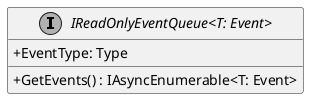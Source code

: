 @startuml
skinparam monochrome true
skinparam classAttributeIconSize 0

!startsub default
interface "IReadOnlyEventQueue<T: Event>" {
    + EventType: Type
    + GetEvents() : IAsyncEnumerable<T: Event>
}
!endsub
@enduml